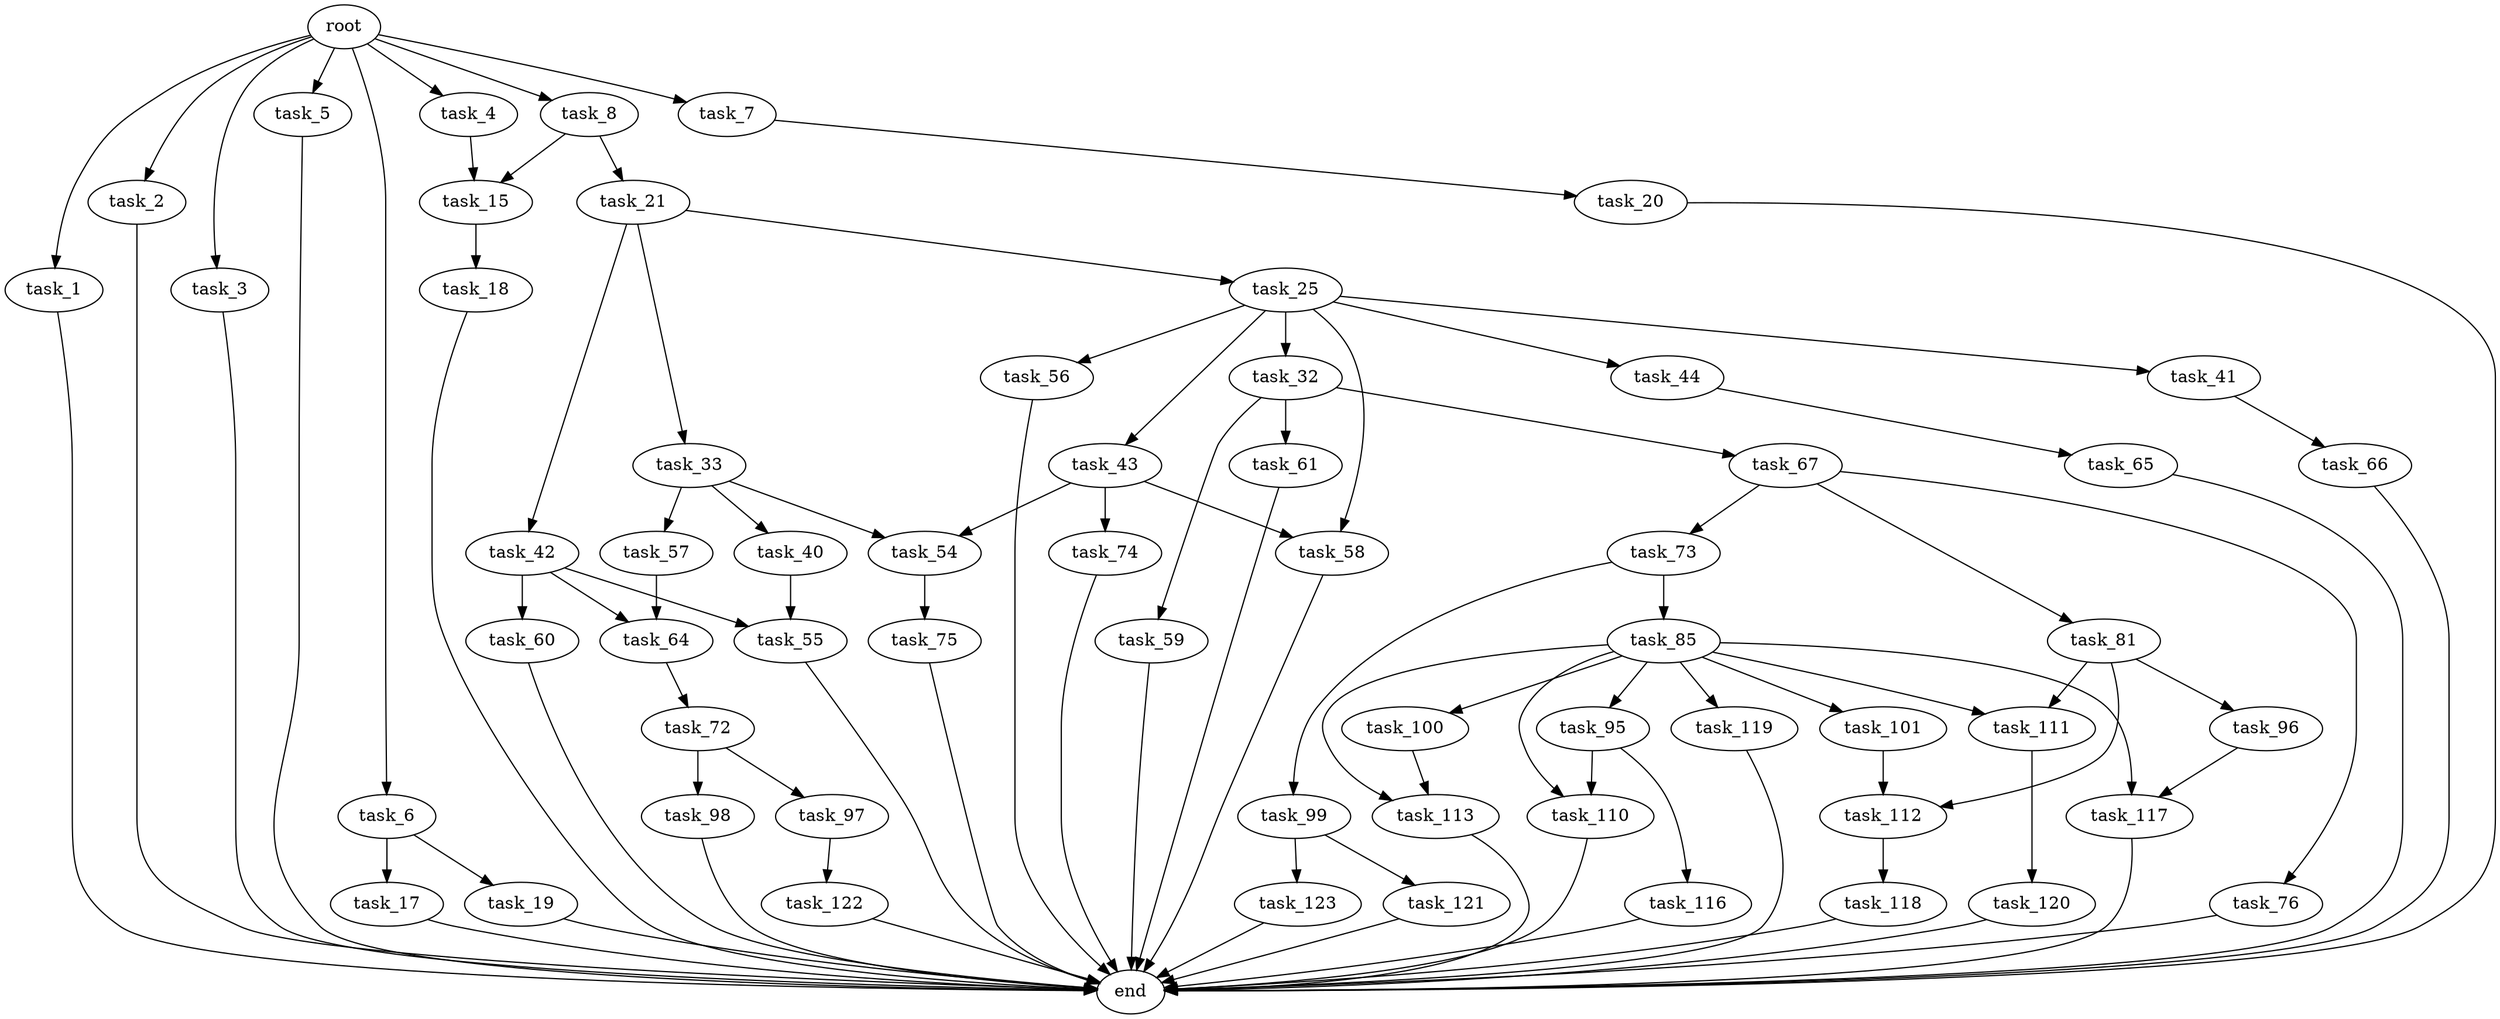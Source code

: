digraph G {
  root [size="0.000000"];
  task_1 [size="686657178622.000000"];
  task_2 [size="14809270769.000000"];
  task_3 [size="3718503600.000000"];
  task_4 [size="263387032952.000000"];
  task_5 [size="69934421951.000000"];
  task_6 [size="8963463560.000000"];
  task_7 [size="355017044223.000000"];
  task_8 [size="8246827070.000000"];
  task_15 [size="589518970173.000000"];
  task_17 [size="7228004719.000000"];
  task_18 [size="8589934592.000000"];
  task_19 [size="40809911008.000000"];
  task_20 [size="32141810791.000000"];
  task_21 [size="549755813888.000000"];
  task_25 [size="13221988601.000000"];
  task_32 [size="246821973098.000000"];
  task_33 [size="42807544492.000000"];
  task_40 [size="368293445632.000000"];
  task_41 [size="17489956150.000000"];
  task_42 [size="764526377450.000000"];
  task_43 [size="108400189119.000000"];
  task_44 [size="401587162495.000000"];
  task_54 [size="2139478693.000000"];
  task_55 [size="1073741824000.000000"];
  task_56 [size="371730340984.000000"];
  task_57 [size="9399285038.000000"];
  task_58 [size="20698505826.000000"];
  task_59 [size="493100037083.000000"];
  task_60 [size="28991029248.000000"];
  task_61 [size="549755813888.000000"];
  task_64 [size="8589934592.000000"];
  task_65 [size="448784372268.000000"];
  task_66 [size="68719476736.000000"];
  task_67 [size="42894809456.000000"];
  task_72 [size="121606614884.000000"];
  task_73 [size="134217728000.000000"];
  task_74 [size="549755813888.000000"];
  task_75 [size="743191502122.000000"];
  task_76 [size="1073741824000.000000"];
  task_81 [size="727893672250.000000"];
  task_85 [size="231928233984.000000"];
  task_95 [size="2843882655.000000"];
  task_96 [size="549755813888.000000"];
  task_97 [size="15223794055.000000"];
  task_98 [size="35233928526.000000"];
  task_99 [size="25549820463.000000"];
  task_100 [size="382447727445.000000"];
  task_101 [size="74342070043.000000"];
  task_110 [size="549755813888.000000"];
  task_111 [size="977187647836.000000"];
  task_112 [size="134217728000.000000"];
  task_113 [size="368293445632.000000"];
  task_116 [size="49412113348.000000"];
  task_117 [size="804411406.000000"];
  task_118 [size="23401392439.000000"];
  task_119 [size="134217728000.000000"];
  task_120 [size="310432174779.000000"];
  task_121 [size="100926185438.000000"];
  task_122 [size="549755813888.000000"];
  task_123 [size="549755813888.000000"];
  end [size="0.000000"];

  root -> task_1 [size="1.000000"];
  root -> task_2 [size="1.000000"];
  root -> task_3 [size="1.000000"];
  root -> task_4 [size="1.000000"];
  root -> task_5 [size="1.000000"];
  root -> task_6 [size="1.000000"];
  root -> task_7 [size="1.000000"];
  root -> task_8 [size="1.000000"];
  task_1 -> end [size="1.000000"];
  task_2 -> end [size="1.000000"];
  task_3 -> end [size="1.000000"];
  task_4 -> task_15 [size="838860800.000000"];
  task_5 -> end [size="1.000000"];
  task_6 -> task_17 [size="301989888.000000"];
  task_6 -> task_19 [size="301989888.000000"];
  task_7 -> task_20 [size="838860800.000000"];
  task_8 -> task_15 [size="411041792.000000"];
  task_8 -> task_21 [size="411041792.000000"];
  task_15 -> task_18 [size="411041792.000000"];
  task_17 -> end [size="1.000000"];
  task_18 -> end [size="1.000000"];
  task_19 -> end [size="1.000000"];
  task_20 -> end [size="1.000000"];
  task_21 -> task_25 [size="536870912.000000"];
  task_21 -> task_33 [size="536870912.000000"];
  task_21 -> task_42 [size="536870912.000000"];
  task_25 -> task_32 [size="209715200.000000"];
  task_25 -> task_41 [size="209715200.000000"];
  task_25 -> task_43 [size="209715200.000000"];
  task_25 -> task_44 [size="209715200.000000"];
  task_25 -> task_56 [size="209715200.000000"];
  task_25 -> task_58 [size="209715200.000000"];
  task_32 -> task_59 [size="838860800.000000"];
  task_32 -> task_61 [size="838860800.000000"];
  task_32 -> task_67 [size="838860800.000000"];
  task_33 -> task_40 [size="679477248.000000"];
  task_33 -> task_54 [size="679477248.000000"];
  task_33 -> task_57 [size="679477248.000000"];
  task_40 -> task_55 [size="411041792.000000"];
  task_41 -> task_66 [size="301989888.000000"];
  task_42 -> task_55 [size="679477248.000000"];
  task_42 -> task_60 [size="679477248.000000"];
  task_42 -> task_64 [size="679477248.000000"];
  task_43 -> task_54 [size="75497472.000000"];
  task_43 -> task_58 [size="75497472.000000"];
  task_43 -> task_74 [size="75497472.000000"];
  task_44 -> task_65 [size="411041792.000000"];
  task_54 -> task_75 [size="33554432.000000"];
  task_55 -> end [size="1.000000"];
  task_56 -> end [size="1.000000"];
  task_57 -> task_64 [size="301989888.000000"];
  task_58 -> end [size="1.000000"];
  task_59 -> end [size="1.000000"];
  task_60 -> end [size="1.000000"];
  task_61 -> end [size="1.000000"];
  task_64 -> task_72 [size="33554432.000000"];
  task_65 -> end [size="1.000000"];
  task_66 -> end [size="1.000000"];
  task_67 -> task_73 [size="679477248.000000"];
  task_67 -> task_76 [size="679477248.000000"];
  task_67 -> task_81 [size="679477248.000000"];
  task_72 -> task_97 [size="411041792.000000"];
  task_72 -> task_98 [size="411041792.000000"];
  task_73 -> task_85 [size="209715200.000000"];
  task_73 -> task_99 [size="209715200.000000"];
  task_74 -> end [size="1.000000"];
  task_75 -> end [size="1.000000"];
  task_76 -> end [size="1.000000"];
  task_81 -> task_96 [size="679477248.000000"];
  task_81 -> task_111 [size="679477248.000000"];
  task_81 -> task_112 [size="679477248.000000"];
  task_85 -> task_95 [size="301989888.000000"];
  task_85 -> task_100 [size="301989888.000000"];
  task_85 -> task_101 [size="301989888.000000"];
  task_85 -> task_110 [size="301989888.000000"];
  task_85 -> task_111 [size="301989888.000000"];
  task_85 -> task_113 [size="301989888.000000"];
  task_85 -> task_117 [size="301989888.000000"];
  task_85 -> task_119 [size="301989888.000000"];
  task_95 -> task_110 [size="75497472.000000"];
  task_95 -> task_116 [size="75497472.000000"];
  task_96 -> task_117 [size="536870912.000000"];
  task_97 -> task_122 [size="838860800.000000"];
  task_98 -> end [size="1.000000"];
  task_99 -> task_121 [size="679477248.000000"];
  task_99 -> task_123 [size="679477248.000000"];
  task_100 -> task_113 [size="679477248.000000"];
  task_101 -> task_112 [size="75497472.000000"];
  task_110 -> end [size="1.000000"];
  task_111 -> task_120 [size="679477248.000000"];
  task_112 -> task_118 [size="209715200.000000"];
  task_113 -> end [size="1.000000"];
  task_116 -> end [size="1.000000"];
  task_117 -> end [size="1.000000"];
  task_118 -> end [size="1.000000"];
  task_119 -> end [size="1.000000"];
  task_120 -> end [size="1.000000"];
  task_121 -> end [size="1.000000"];
  task_122 -> end [size="1.000000"];
  task_123 -> end [size="1.000000"];
}
